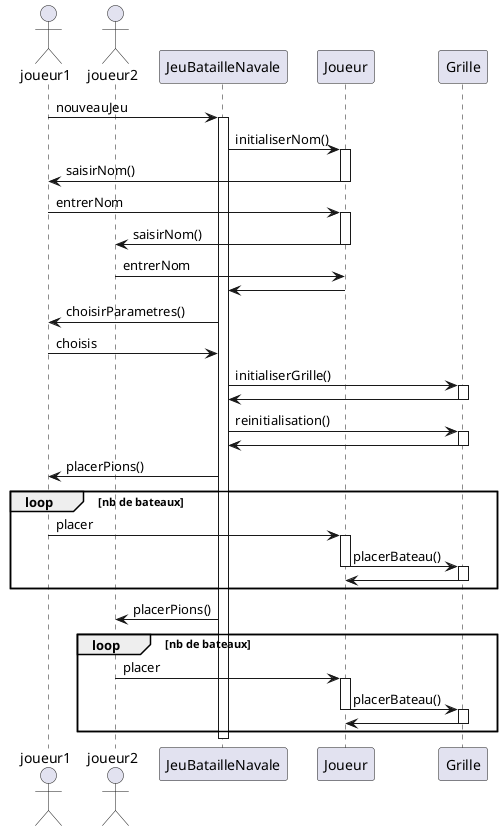 @startuml
actor joueur1
actor joueur2

joueur1 -> JeuBatailleNavale : nouveauJeu
activate JeuBatailleNavale
JeuBatailleNavale -> Joueur :  initialiserNom()
activate Joueur
Joueur -> joueur1 :saisirNom()
deactivate Joueur
joueur1 -> Joueur : entrerNom
activate Joueur
Joueur -> joueur2 :saisirNom()
deactivate Joueur
joueur2 -> Joueur : entrerNom
Joueur -> JeuBatailleNavale 
JeuBatailleNavale -> joueur1 : choisirParametres()
joueur1 -> JeuBatailleNavale : choisis
JeuBatailleNavale -> Grille :initialiserGrille()
activate Grille
Grille ->JeuBatailleNavale
deactivate Grille
JeuBatailleNavale -> Grille : reinitialisation()
activate Grille
Grille ->JeuBatailleNavale
deactivate Grille  
JeuBatailleNavale -> joueur1 : placerPions()
loop nb de bateaux
   joueur1 -> Joueur : placer 
   activate Joueur
   Joueur -> Grille : placerBateau()
   deactivate Joueur
   activate Grille
   Grille -> Joueur
   deactivate Grille
end
JeuBatailleNavale -> joueur2 : placerPions()
loop nb de bateaux
   joueur2 -> Joueur : placer 
   activate Joueur
   Joueur -> Grille : placerBateau()
   deactivate Joueur
   activate Grille
   Grille -> Joueur
   deactivate Grille
end


deactivate JeuBatailleNavale
@enduml
